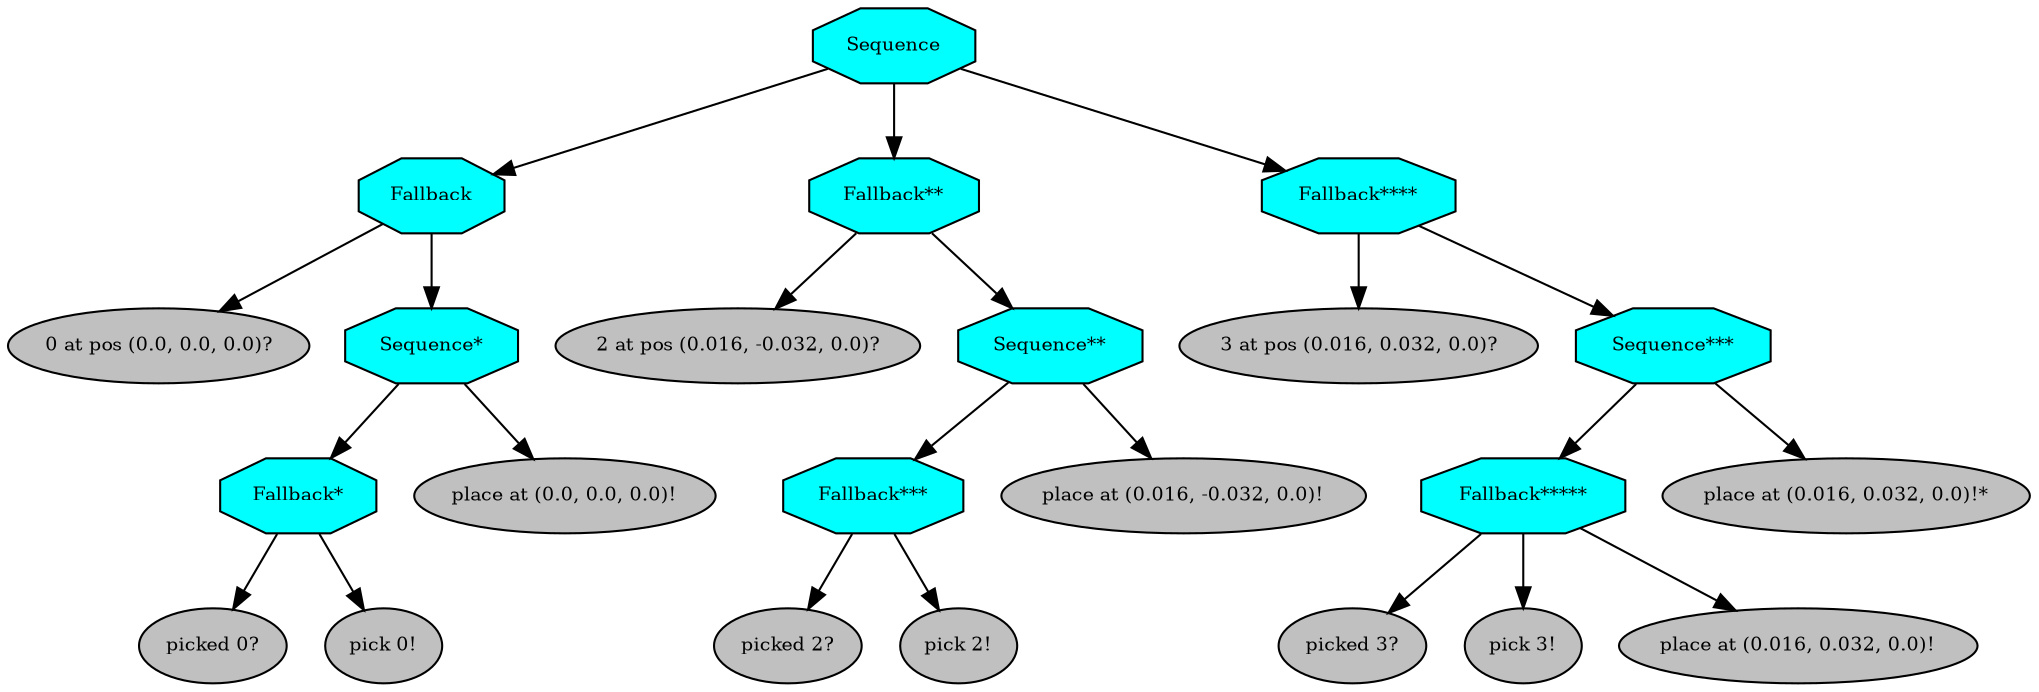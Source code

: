 digraph pastafarianism {
ordering=out;
graph [fontname="times-roman"];
node [fontname="times-roman"];
edge [fontname="times-roman"];
Sequence [fillcolor=cyan, fontcolor=black, fontsize=9, label=Sequence, shape=octagon, style=filled];
Fallback [fillcolor=cyan, fontcolor=black, fontsize=9, label=Fallback, shape=octagon, style=filled];
Sequence -> Fallback;
"0 at pos (0.0, 0.0, 0.0)?" [fillcolor=gray, fontcolor=black, fontsize=9, label="0 at pos (0.0, 0.0, 0.0)?", shape=ellipse, style=filled];
Fallback -> "0 at pos (0.0, 0.0, 0.0)?";
"Sequence*" [fillcolor=cyan, fontcolor=black, fontsize=9, label="Sequence*", shape=octagon, style=filled];
Fallback -> "Sequence*";
"Fallback*" [fillcolor=cyan, fontcolor=black, fontsize=9, label="Fallback*", shape=octagon, style=filled];
"Sequence*" -> "Fallback*";
"picked 0?" [fillcolor=gray, fontcolor=black, fontsize=9, label="picked 0?", shape=ellipse, style=filled];
"Fallback*" -> "picked 0?";
"pick 0!" [fillcolor=gray, fontcolor=black, fontsize=9, label="pick 0!", shape=ellipse, style=filled];
"Fallback*" -> "pick 0!";
"place at (0.0, 0.0, 0.0)!" [fillcolor=gray, fontcolor=black, fontsize=9, label="place at (0.0, 0.0, 0.0)!", shape=ellipse, style=filled];
"Sequence*" -> "place at (0.0, 0.0, 0.0)!";
"Fallback**" [fillcolor=cyan, fontcolor=black, fontsize=9, label="Fallback**", shape=octagon, style=filled];
Sequence -> "Fallback**";
"2 at pos (0.016, -0.032, 0.0)?" [fillcolor=gray, fontcolor=black, fontsize=9, label="2 at pos (0.016, -0.032, 0.0)?", shape=ellipse, style=filled];
"Fallback**" -> "2 at pos (0.016, -0.032, 0.0)?";
"Sequence**" [fillcolor=cyan, fontcolor=black, fontsize=9, label="Sequence**", shape=octagon, style=filled];
"Fallback**" -> "Sequence**";
"Fallback***" [fillcolor=cyan, fontcolor=black, fontsize=9, label="Fallback***", shape=octagon, style=filled];
"Sequence**" -> "Fallback***";
"picked 2?" [fillcolor=gray, fontcolor=black, fontsize=9, label="picked 2?", shape=ellipse, style=filled];
"Fallback***" -> "picked 2?";
"pick 2!" [fillcolor=gray, fontcolor=black, fontsize=9, label="pick 2!", shape=ellipse, style=filled];
"Fallback***" -> "pick 2!";
"place at (0.016, -0.032, 0.0)!" [fillcolor=gray, fontcolor=black, fontsize=9, label="place at (0.016, -0.032, 0.0)!", shape=ellipse, style=filled];
"Sequence**" -> "place at (0.016, -0.032, 0.0)!";
"Fallback****" [fillcolor=cyan, fontcolor=black, fontsize=9, label="Fallback****", shape=octagon, style=filled];
Sequence -> "Fallback****";
"3 at pos (0.016, 0.032, 0.0)?" [fillcolor=gray, fontcolor=black, fontsize=9, label="3 at pos (0.016, 0.032, 0.0)?", shape=ellipse, style=filled];
"Fallback****" -> "3 at pos (0.016, 0.032, 0.0)?";
"Sequence***" [fillcolor=cyan, fontcolor=black, fontsize=9, label="Sequence***", shape=octagon, style=filled];
"Fallback****" -> "Sequence***";
"Fallback*****" [fillcolor=cyan, fontcolor=black, fontsize=9, label="Fallback*****", shape=octagon, style=filled];
"Sequence***" -> "Fallback*****";
"picked 3?" [fillcolor=gray, fontcolor=black, fontsize=9, label="picked 3?", shape=ellipse, style=filled];
"Fallback*****" -> "picked 3?";
"pick 3!" [fillcolor=gray, fontcolor=black, fontsize=9, label="pick 3!", shape=ellipse, style=filled];
"Fallback*****" -> "pick 3!";
"place at (0.016, 0.032, 0.0)!" [fillcolor=gray, fontcolor=black, fontsize=9, label="place at (0.016, 0.032, 0.0)!", shape=ellipse, style=filled];
"Fallback*****" -> "place at (0.016, 0.032, 0.0)!";
"place at (0.016, 0.032, 0.0)!*" [fillcolor=gray, fontcolor=black, fontsize=9, label="place at (0.016, 0.032, 0.0)!*", shape=ellipse, style=filled];
"Sequence***" -> "place at (0.016, 0.032, 0.0)!*";
}
